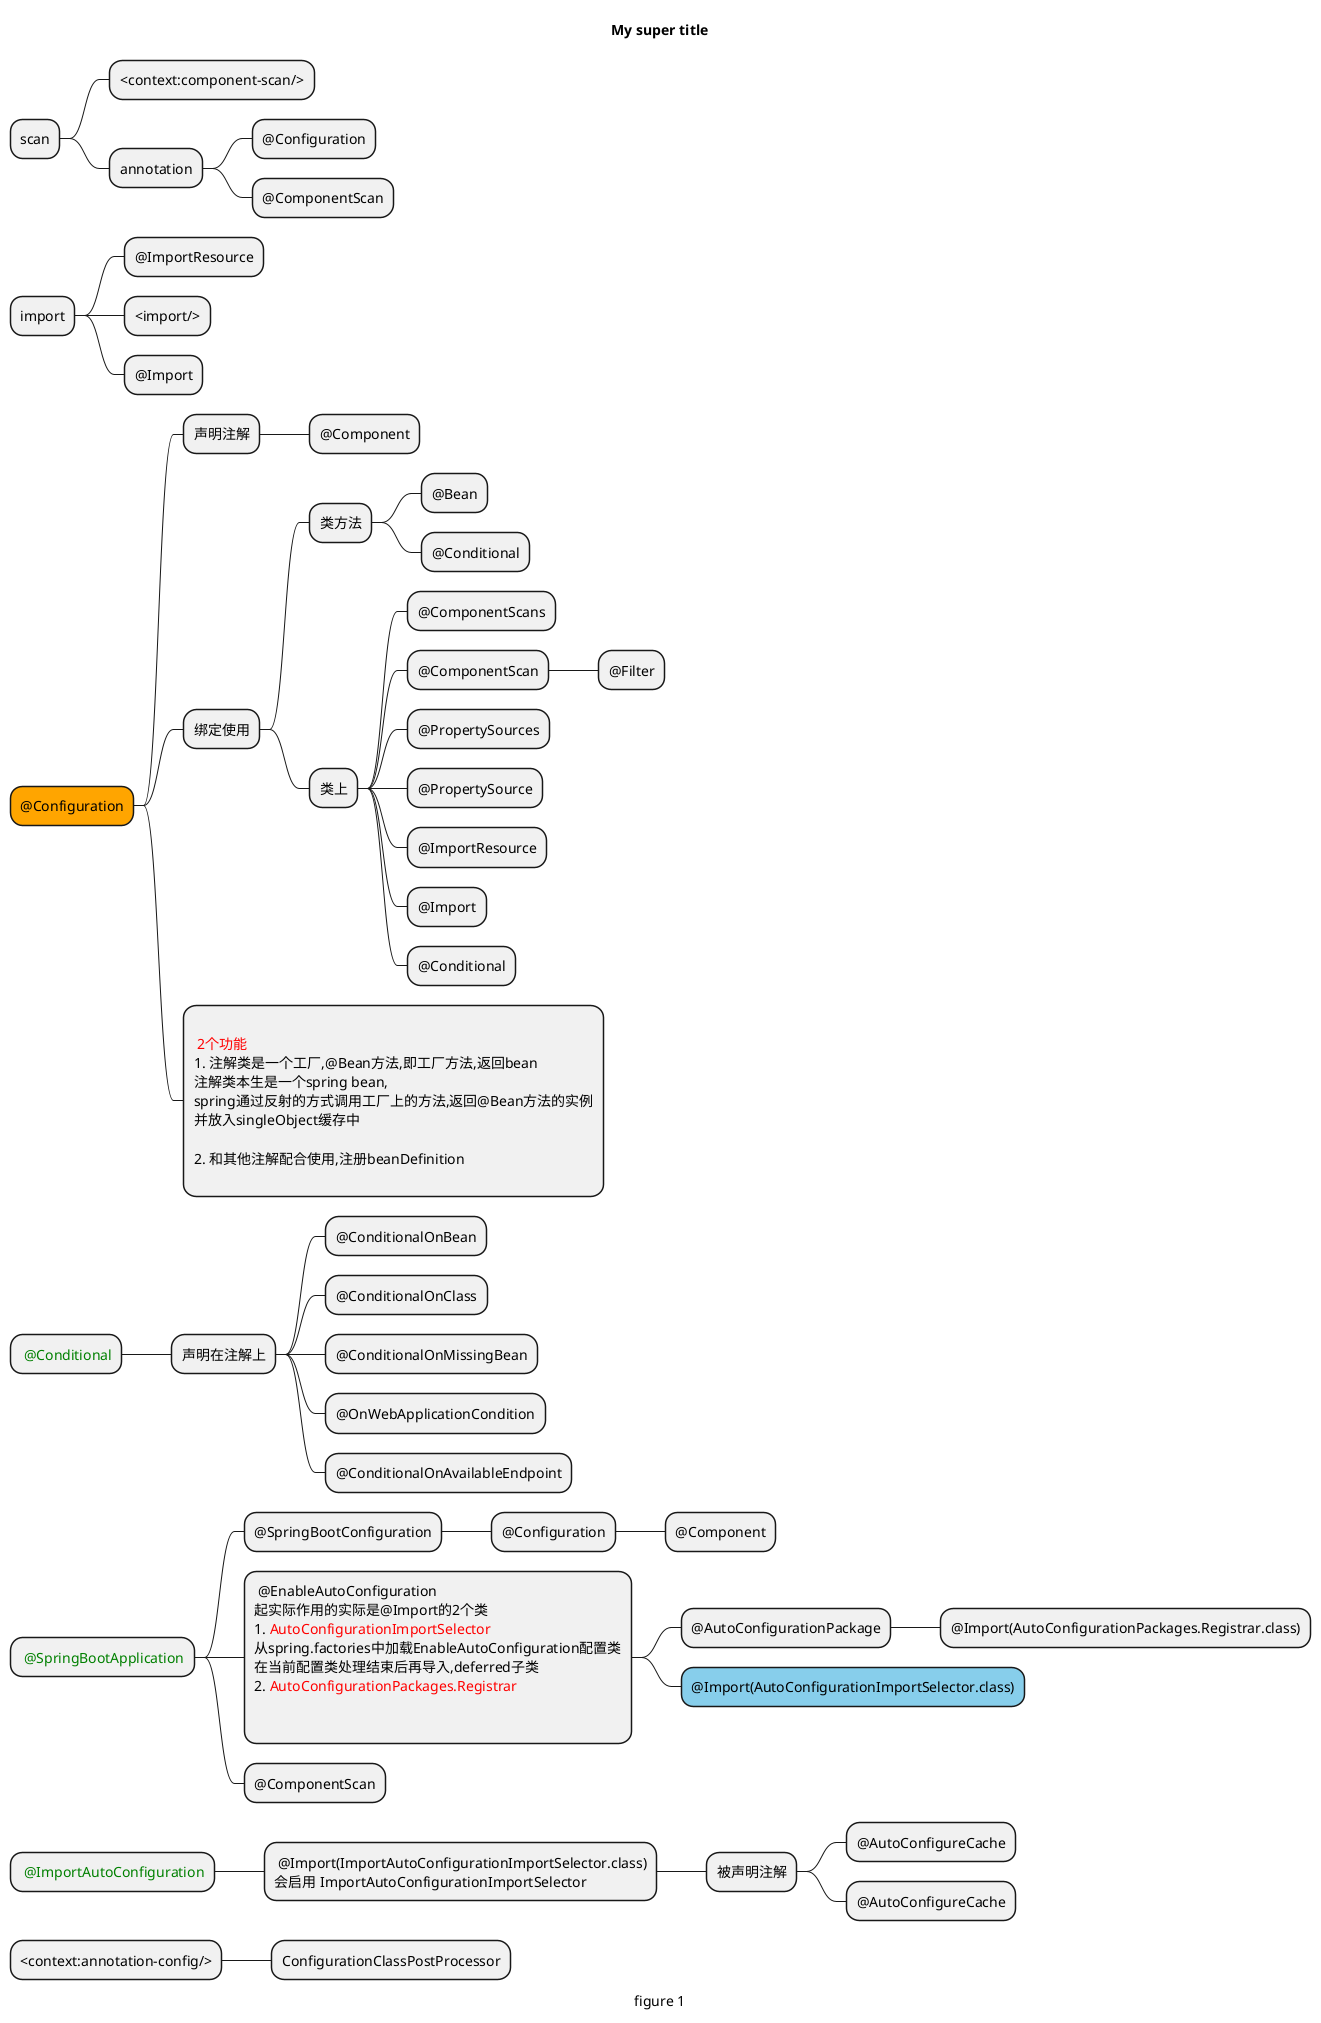 @startmindmap
'https://plantuml.com/mindmap-diagram

caption figure 1
title My super title


* scan
** <context:component-scan/>
** annotation
*** @Configuration
*** @ComponentScan

* import
** @ImportResource
** <import/>
** @Import


*[#Orange] @Configuration
** 声明注解
*** @Component

** 绑定使用
*** 类方法
**** @Bean
**** @Conditional
*** 类上
**** @ComponentScans
**** @ComponentScan
***** @Filter
**** @PropertySources
**** @PropertySource
**** @ImportResource
**** @Import
**** @Conditional
**:
<color:red> 2个功能
# 注解类是一个工厂,@Bean方法,即工厂方法,返回bean
注解类本生是一个spring bean,
spring通过反射的方式调用工厂上的方法,返回@Bean方法的实例
并放入singleObject缓存中

# 和其他注解配合使用,注册beanDefinition
;

* <color:green> @Conditional
** 声明在注解上
*** @ConditionalOnBean
*** @ConditionalOnClass
*** @ConditionalOnMissingBean
*** @OnWebApplicationCondition
*** @ConditionalOnAvailableEndpoint

* <color:green> @SpringBootApplication
** @SpringBootConfiguration
*** @Configuration
**** @Component
**: @EnableAutoConfiguration
起实际作用的实际是@Import的2个类
# <color:red>AutoConfigurationImportSelector
从spring.factories中加载EnableAutoConfiguration配置类
在当前配置类处理结束后再导入,deferred子类
# <color:red>AutoConfigurationPackages.Registrar

;
*** @AutoConfigurationPackage
**** @Import(AutoConfigurationPackages.Registrar.class)
***[#skyblue] @Import(AutoConfigurationImportSelector.class)
** @ComponentScan

* <color:green> @ImportAutoConfiguration
**: @Import(ImportAutoConfigurationImportSelector.class)
会启用 ImportAutoConfigurationImportSelector;
*** 被声明注解
**** @AutoConfigureCache
**** @AutoConfigureCache

'分割----------------







* <context:annotation-config/>
** ConfigurationClassPostProcessor






@endmindmap
